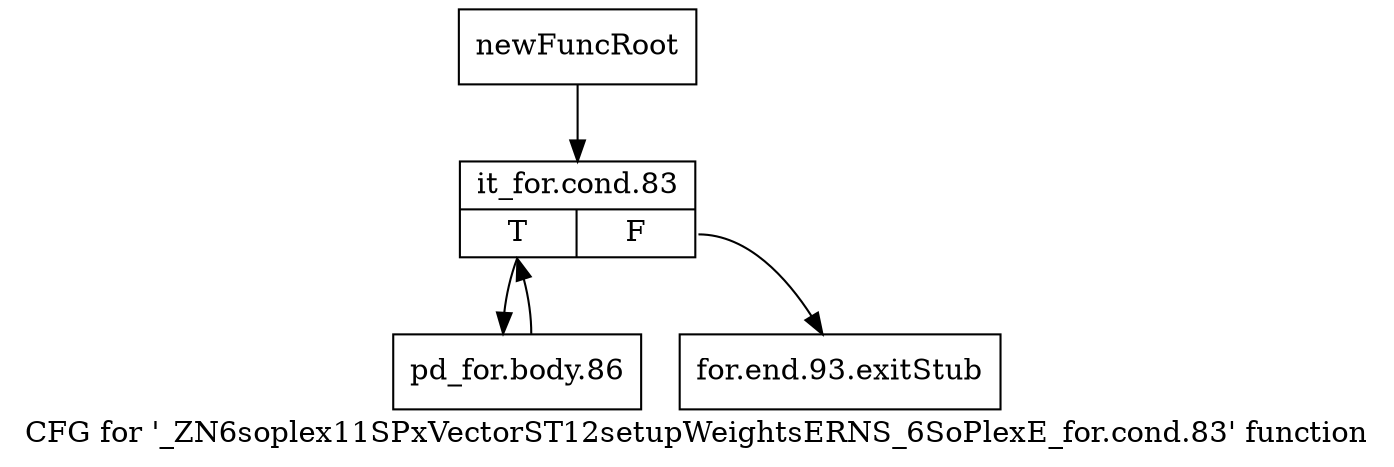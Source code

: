 digraph "CFG for '_ZN6soplex11SPxVectorST12setupWeightsERNS_6SoPlexE_for.cond.83' function" {
	label="CFG for '_ZN6soplex11SPxVectorST12setupWeightsERNS_6SoPlexE_for.cond.83' function";

	Node0x2f3e620 [shape=record,label="{newFuncRoot}"];
	Node0x2f3e620 -> Node0x2f3e6c0;
	Node0x2f3e670 [shape=record,label="{for.end.93.exitStub}"];
	Node0x2f3e6c0 [shape=record,label="{it_for.cond.83|{<s0>T|<s1>F}}"];
	Node0x2f3e6c0:s0 -> Node0x2f3e710;
	Node0x2f3e6c0:s1 -> Node0x2f3e670;
	Node0x2f3e710 [shape=record,label="{pd_for.body.86}"];
	Node0x2f3e710 -> Node0x2f3e6c0;
}
